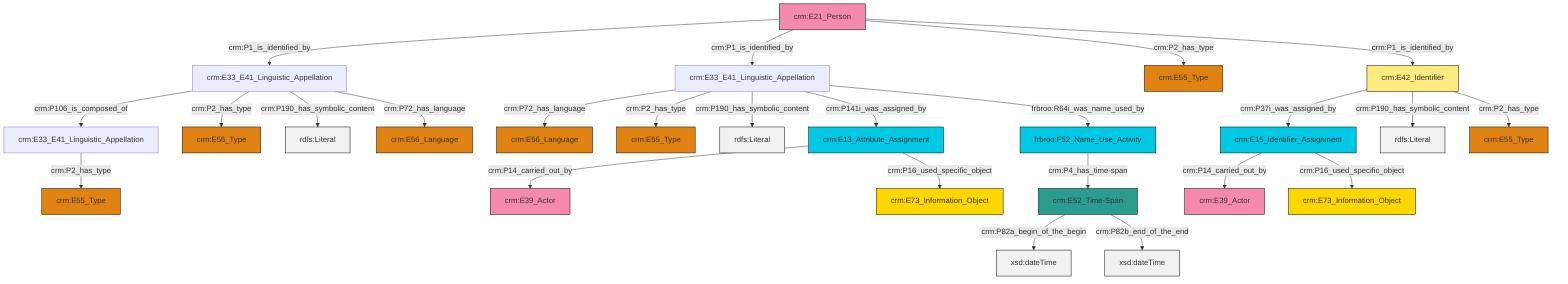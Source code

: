 graph TD
classDef Literal fill:#f2f2f2,stroke:#000000;
classDef CRM_Entity fill:#FFFFFF,stroke:#000000;
classDef Temporal_Entity fill:#00C9E6, stroke:#000000;
classDef Type fill:#E18312, stroke:#000000;
classDef Time-Span fill:#2C9C91, stroke:#000000;
classDef Appellation fill:#FFEB7F, stroke:#000000;
classDef Place fill:#008836, stroke:#000000;
classDef Persistent_Item fill:#B266B2, stroke:#000000;
classDef Conceptual_Object fill:#FFD700, stroke:#000000;
classDef Physical_Thing fill:#D2B48C, stroke:#000000;
classDef Actor fill:#f58aad, stroke:#000000;
classDef PC_Classes fill:#4ce600, stroke:#000000;
classDef Multi fill:#cccccc,stroke:#000000;

0["crm:E21_Person"]:::Actor -->|crm:P1_is_identified_by| 1["crm:E33_E41_Linguistic_Appellation"]:::Default
2["crm:E13_Attribute_Assignment"]:::Temporal_Entity -->|crm:P14_carried_out_by| 3["crm:E39_Actor"]:::Actor
4["crm:E15_Identifier_Assignment"]:::Temporal_Entity -->|crm:P14_carried_out_by| 5["crm:E39_Actor"]:::Actor
8["frbroo:F52_Name_Use_Activity"]:::Temporal_Entity -->|crm:P4_has_time-span| 9["crm:E52_Time-Span"]:::Time-Span
9["crm:E52_Time-Span"]:::Time-Span -->|crm:P82a_begin_of_the_begin| 10[xsd:dateTime]:::Literal
0["crm:E21_Person"]:::Actor -->|crm:P1_is_identified_by| 11["crm:E33_E41_Linguistic_Appellation"]:::Default
11["crm:E33_E41_Linguistic_Appellation"]:::Default -->|crm:P72_has_language| 12["crm:E56_Language"]:::Type
1["crm:E33_E41_Linguistic_Appellation"]:::Default -->|crm:P106_is_composed_of| 15["crm:E33_E41_Linguistic_Appellation"]:::Default
11["crm:E33_E41_Linguistic_Appellation"]:::Default -->|crm:P2_has_type| 17["crm:E55_Type"]:::Type
4["crm:E15_Identifier_Assignment"]:::Temporal_Entity -->|crm:P16_used_specific_object| 22["crm:E73_Information_Object"]:::Conceptual_Object
2["crm:E13_Attribute_Assignment"]:::Temporal_Entity -->|crm:P16_used_specific_object| 23["crm:E73_Information_Object"]:::Conceptual_Object
11["crm:E33_E41_Linguistic_Appellation"]:::Default -->|crm:P190_has_symbolic_content| 24[rdfs:Literal]:::Literal
28["crm:E42_Identifier"]:::Appellation -->|crm:P37i_was_assigned_by| 4["crm:E15_Identifier_Assignment"]:::Temporal_Entity
11["crm:E33_E41_Linguistic_Appellation"]:::Default -->|crm:P141i_was_assigned_by| 2["crm:E13_Attribute_Assignment"]:::Temporal_Entity
9["crm:E52_Time-Span"]:::Time-Span -->|crm:P82b_end_of_the_end| 30[xsd:dateTime]:::Literal
1["crm:E33_E41_Linguistic_Appellation"]:::Default -->|crm:P2_has_type| 13["crm:E55_Type"]:::Type
11["crm:E33_E41_Linguistic_Appellation"]:::Default -->|frbroo:R64i_was_name_used_by| 8["frbroo:F52_Name_Use_Activity"]:::Temporal_Entity
1["crm:E33_E41_Linguistic_Appellation"]:::Default -->|crm:P190_has_symbolic_content| 35[rdfs:Literal]:::Literal
28["crm:E42_Identifier"]:::Appellation -->|crm:P190_has_symbolic_content| 37[rdfs:Literal]:::Literal
0["crm:E21_Person"]:::Actor -->|crm:P2_has_type| 38["crm:E55_Type"]:::Type
1["crm:E33_E41_Linguistic_Appellation"]:::Default -->|crm:P72_has_language| 6["crm:E56_Language"]:::Type
15["crm:E33_E41_Linguistic_Appellation"]:::Default -->|crm:P2_has_type| 18["crm:E55_Type"]:::Type
28["crm:E42_Identifier"]:::Appellation -->|crm:P2_has_type| 32["crm:E55_Type"]:::Type
0["crm:E21_Person"]:::Actor -->|crm:P1_is_identified_by| 28["crm:E42_Identifier"]:::Appellation